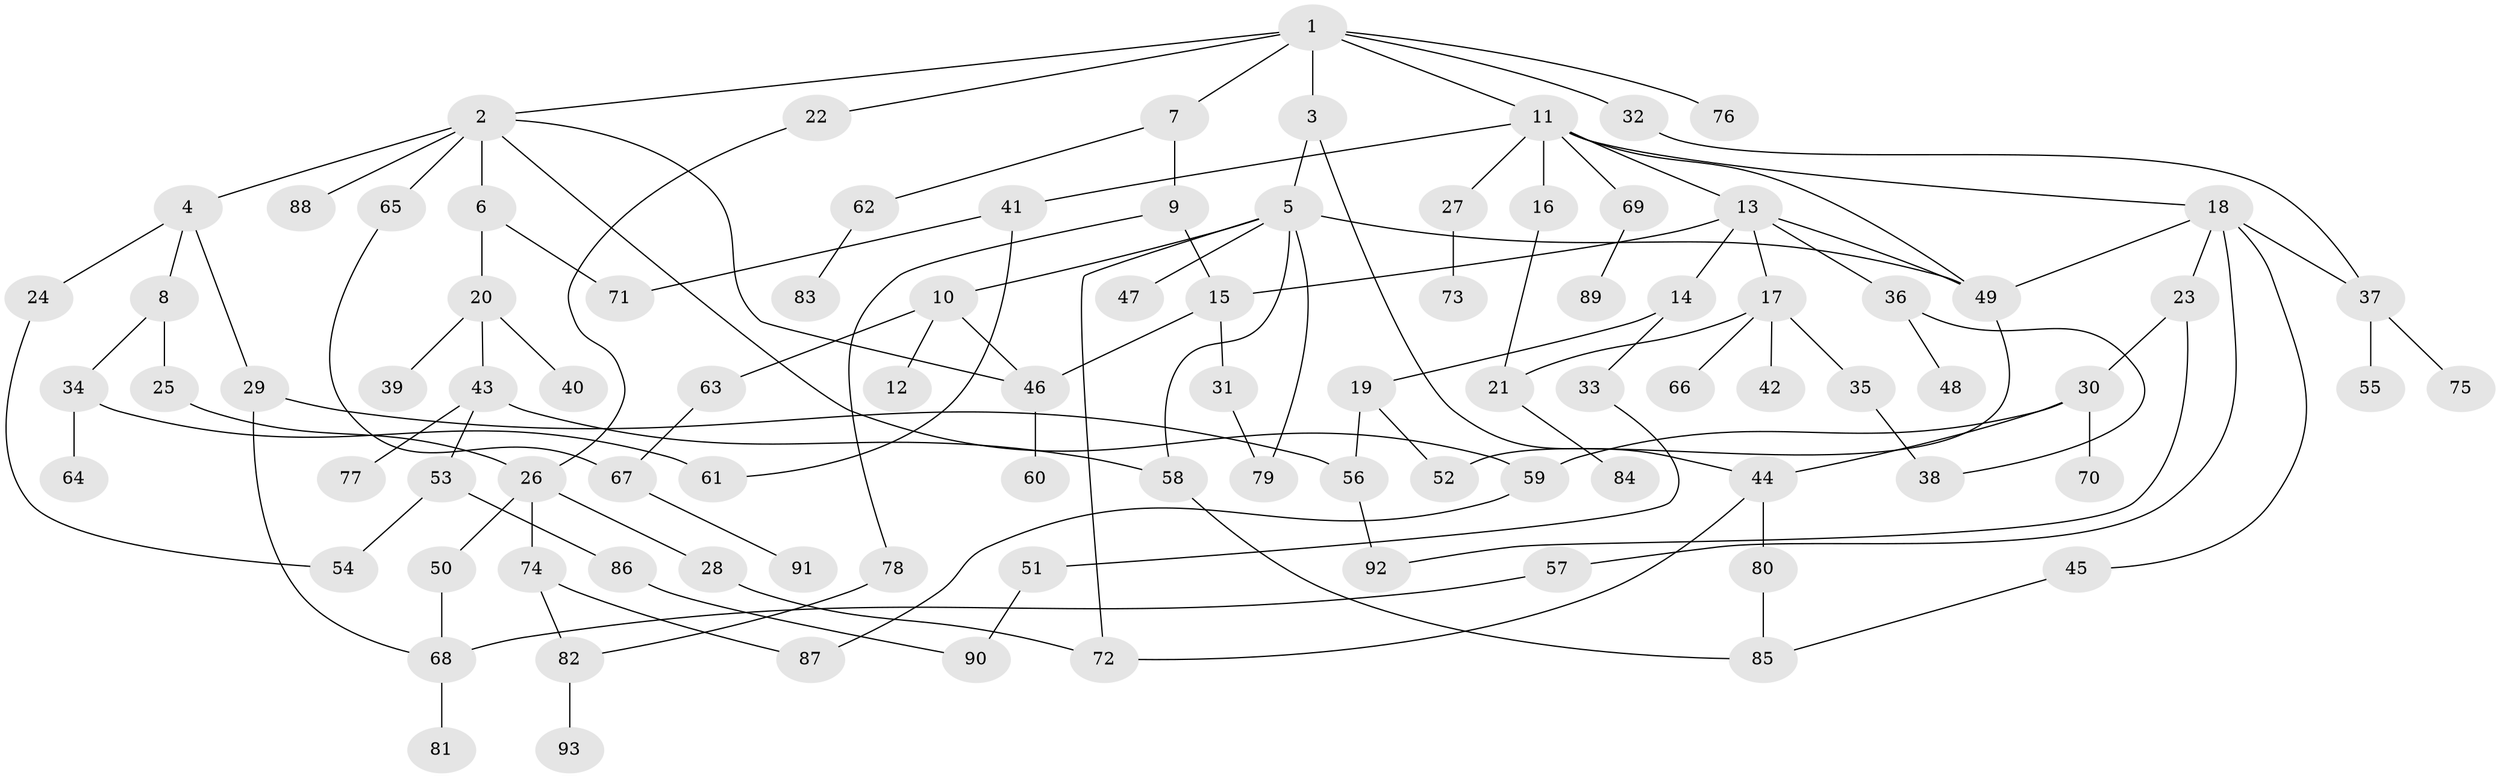 // coarse degree distribution, {6: 0.07692307692307693, 4: 0.28205128205128205, 5: 0.02564102564102564, 3: 0.23076923076923078, 14: 0.02564102564102564, 2: 0.20512820512820512, 1: 0.15384615384615385}
// Generated by graph-tools (version 1.1) at 2025/48/03/04/25 22:48:55]
// undirected, 93 vertices, 122 edges
graph export_dot {
  node [color=gray90,style=filled];
  1;
  2;
  3;
  4;
  5;
  6;
  7;
  8;
  9;
  10;
  11;
  12;
  13;
  14;
  15;
  16;
  17;
  18;
  19;
  20;
  21;
  22;
  23;
  24;
  25;
  26;
  27;
  28;
  29;
  30;
  31;
  32;
  33;
  34;
  35;
  36;
  37;
  38;
  39;
  40;
  41;
  42;
  43;
  44;
  45;
  46;
  47;
  48;
  49;
  50;
  51;
  52;
  53;
  54;
  55;
  56;
  57;
  58;
  59;
  60;
  61;
  62;
  63;
  64;
  65;
  66;
  67;
  68;
  69;
  70;
  71;
  72;
  73;
  74;
  75;
  76;
  77;
  78;
  79;
  80;
  81;
  82;
  83;
  84;
  85;
  86;
  87;
  88;
  89;
  90;
  91;
  92;
  93;
  1 -- 2;
  1 -- 3;
  1 -- 7;
  1 -- 11;
  1 -- 22;
  1 -- 32;
  1 -- 76;
  2 -- 4;
  2 -- 6;
  2 -- 59;
  2 -- 65;
  2 -- 88;
  2 -- 46;
  3 -- 5;
  3 -- 44;
  4 -- 8;
  4 -- 24;
  4 -- 29;
  5 -- 10;
  5 -- 47;
  5 -- 58;
  5 -- 79;
  5 -- 72;
  5 -- 49;
  6 -- 20;
  6 -- 71;
  7 -- 9;
  7 -- 62;
  8 -- 25;
  8 -- 34;
  9 -- 15;
  9 -- 78;
  10 -- 12;
  10 -- 63;
  10 -- 46;
  11 -- 13;
  11 -- 16;
  11 -- 18;
  11 -- 27;
  11 -- 41;
  11 -- 49;
  11 -- 69;
  13 -- 14;
  13 -- 17;
  13 -- 36;
  13 -- 15;
  13 -- 49;
  14 -- 19;
  14 -- 33;
  15 -- 31;
  15 -- 46;
  16 -- 21;
  17 -- 35;
  17 -- 42;
  17 -- 66;
  17 -- 21;
  18 -- 23;
  18 -- 37;
  18 -- 45;
  18 -- 57;
  18 -- 49;
  19 -- 56;
  19 -- 52;
  20 -- 39;
  20 -- 40;
  20 -- 43;
  21 -- 84;
  22 -- 26;
  23 -- 30;
  23 -- 92;
  24 -- 54;
  25 -- 26;
  26 -- 28;
  26 -- 50;
  26 -- 74;
  27 -- 73;
  28 -- 72;
  29 -- 68;
  29 -- 56;
  30 -- 70;
  30 -- 59;
  30 -- 44;
  31 -- 79;
  32 -- 37;
  33 -- 51;
  34 -- 64;
  34 -- 61;
  35 -- 38;
  36 -- 48;
  36 -- 38;
  37 -- 55;
  37 -- 75;
  41 -- 61;
  41 -- 71;
  43 -- 53;
  43 -- 77;
  43 -- 58;
  44 -- 80;
  44 -- 72;
  45 -- 85;
  46 -- 60;
  49 -- 52;
  50 -- 68;
  51 -- 90;
  53 -- 86;
  53 -- 54;
  56 -- 92;
  57 -- 68;
  58 -- 85;
  59 -- 87;
  62 -- 83;
  63 -- 67;
  65 -- 67;
  67 -- 91;
  68 -- 81;
  69 -- 89;
  74 -- 82;
  74 -- 87;
  78 -- 82;
  80 -- 85;
  82 -- 93;
  86 -- 90;
}
